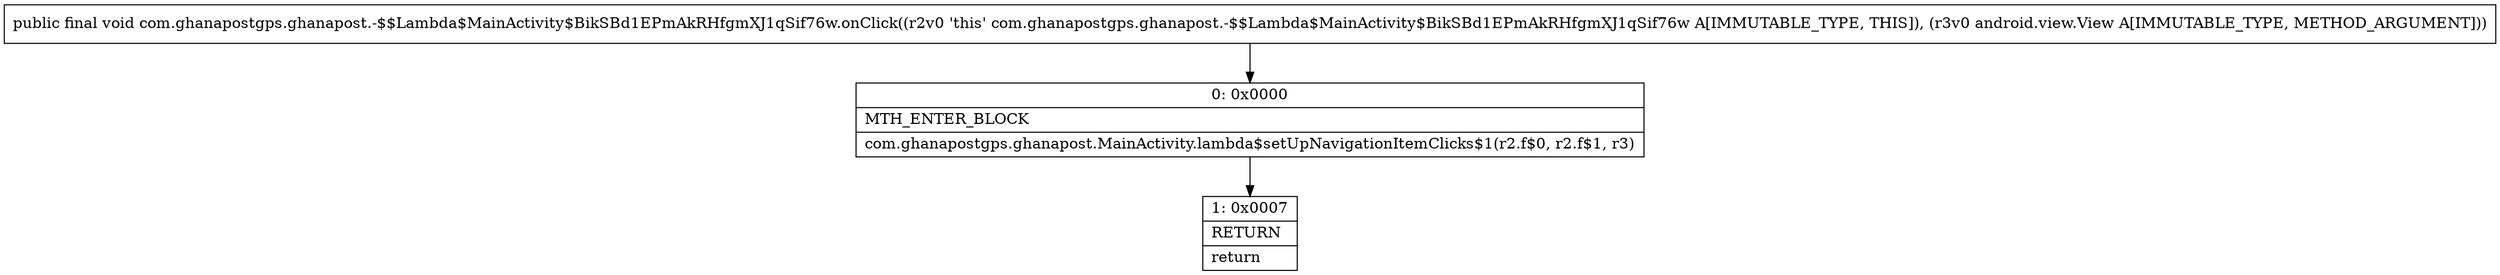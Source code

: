 digraph "CFG forcom.ghanapostgps.ghanapost.\-$$Lambda$MainActivity$BikSBd1EPmAkRHfgmXJ1qSif76w.onClick(Landroid\/view\/View;)V" {
Node_0 [shape=record,label="{0\:\ 0x0000|MTH_ENTER_BLOCK\l|com.ghanapostgps.ghanapost.MainActivity.lambda$setUpNavigationItemClicks$1(r2.f$0, r2.f$1, r3)\l}"];
Node_1 [shape=record,label="{1\:\ 0x0007|RETURN\l|return\l}"];
MethodNode[shape=record,label="{public final void com.ghanapostgps.ghanapost.\-$$Lambda$MainActivity$BikSBd1EPmAkRHfgmXJ1qSif76w.onClick((r2v0 'this' com.ghanapostgps.ghanapost.\-$$Lambda$MainActivity$BikSBd1EPmAkRHfgmXJ1qSif76w A[IMMUTABLE_TYPE, THIS]), (r3v0 android.view.View A[IMMUTABLE_TYPE, METHOD_ARGUMENT])) }"];
MethodNode -> Node_0;
Node_0 -> Node_1;
}

